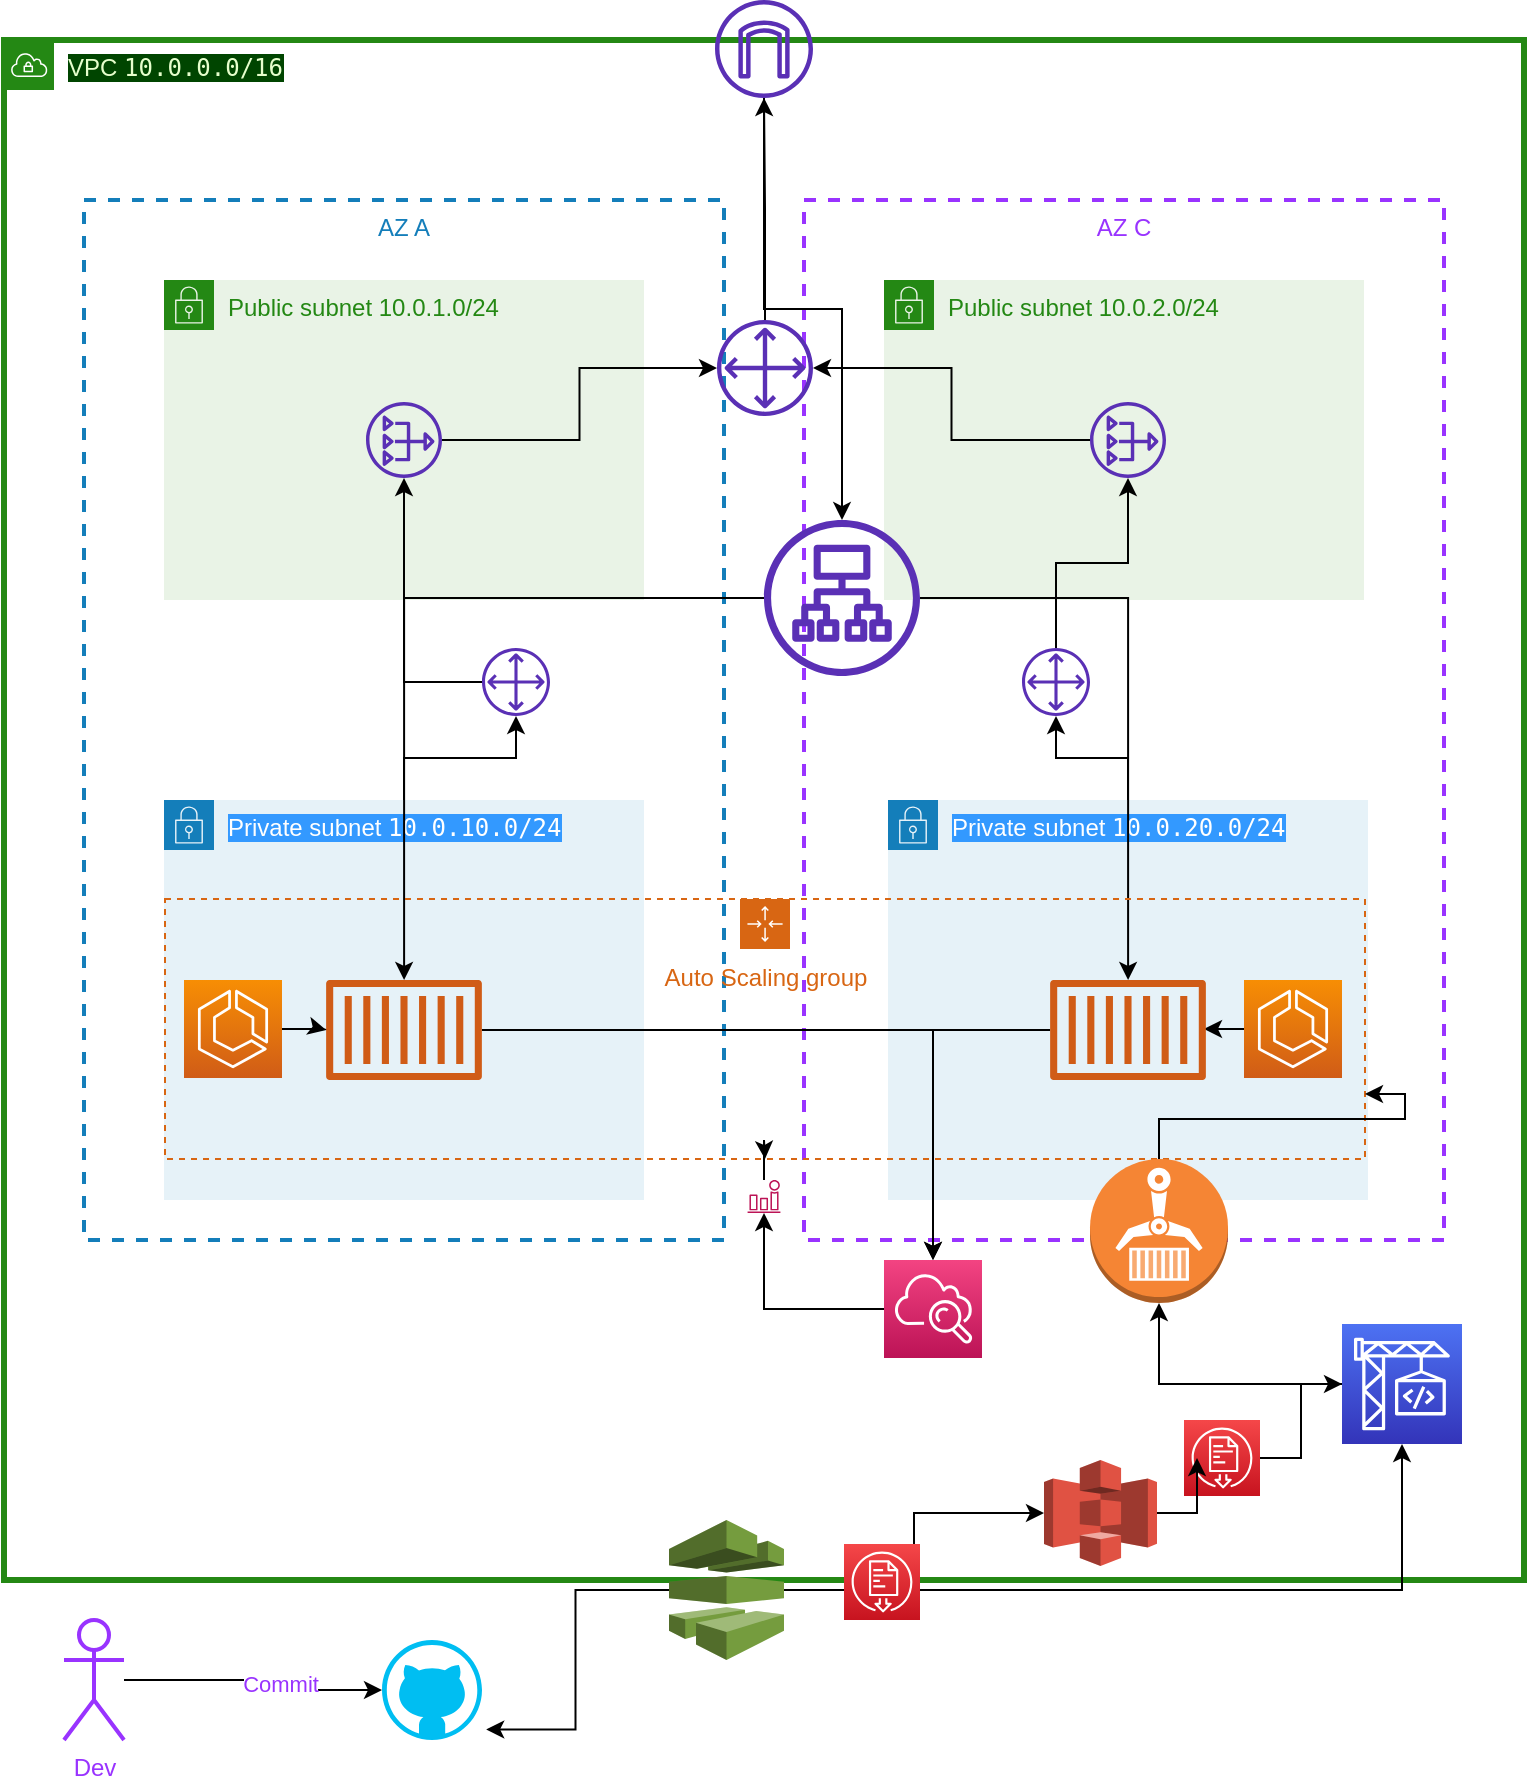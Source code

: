 <mxfile version="13.0.9"><diagram id="APu2N8YdiGk6-rfPJTjS" name="Page-1"><mxGraphModel dx="1673" dy="980" grid="1" gridSize="10" guides="1" tooltips="1" connect="1" arrows="1" fold="1" page="1" pageScale="1" pageWidth="850" pageHeight="1100" math="0" shadow="0"><root><mxCell id="0"/><mxCell id="1" parent="0"/><mxCell id="Nb-Nnqvwn0SB-KGGV7JF-2" value="&lt;font color=&quot;#e6ffcc&quot; style=&quot;background-color: rgb(0 , 69 , 0)&quot;&gt;VPC&amp;nbsp;&lt;span style=&quot;font-family: &amp;#34;dejavu sans mono&amp;#34; ; font-size: 9pt&quot;&gt;10.0.0.0/16&lt;/span&gt;&lt;/font&gt;" style="points=[[0,0],[0.25,0],[0.5,0],[0.75,0],[1,0],[1,0.25],[1,0.5],[1,0.75],[1,1],[0.75,1],[0.5,1],[0.25,1],[0,1],[0,0.75],[0,0.5],[0,0.25]];outlineConnect=0;gradientColor=none;html=1;whiteSpace=wrap;fontSize=12;fontStyle=0;shape=mxgraph.aws4.group;grIcon=mxgraph.aws4.group_vpc;strokeColor=#248814;fillColor=none;verticalAlign=top;align=left;spacingLeft=30;fontColor=#AAB7B8;dashed=0;strokeWidth=3;" vertex="1" parent="1"><mxGeometry x="40" y="40" width="760" height="770" as="geometry"/></mxCell><mxCell id="Nb-Nnqvwn0SB-KGGV7JF-3" value="AZ A" style="fillColor=none;strokeColor=#147EBA;dashed=1;verticalAlign=top;fontStyle=0;fontColor=#147EBA;strokeWidth=2;perimeterSpacing=1;" vertex="1" parent="1"><mxGeometry x="80" y="120" width="320" height="520" as="geometry"/></mxCell><mxCell id="Nb-Nnqvwn0SB-KGGV7JF-9" value="AZ C" style="fillColor=none;strokeColor=#9933FF;dashed=1;verticalAlign=top;fontStyle=0;fontColor=#9933FF;strokeWidth=2;perimeterSpacing=1;" vertex="1" parent="1"><mxGeometry x="440" y="120" width="320" height="520" as="geometry"/></mxCell><mxCell id="Nb-Nnqvwn0SB-KGGV7JF-39" style="edgeStyle=orthogonalEdgeStyle;rounded=0;orthogonalLoop=1;jettySize=auto;html=1;fontColor=#9933FF;" edge="1" parent="1" source="Nb-Nnqvwn0SB-KGGV7JF-10" target="Nb-Nnqvwn0SB-KGGV7JF-22"><mxGeometry relative="1" as="geometry"/></mxCell><mxCell id="Nb-Nnqvwn0SB-KGGV7JF-10" value="&lt;font style=&quot;background-color: rgb(51 , 153 , 255)&quot; color=&quot;#ffffff&quot;&gt;Private subnet&amp;nbsp;&lt;span style=&quot;font-family: &amp;#34;dejavu sans mono&amp;#34; ; font-size: 9pt&quot;&gt;10.0.10.0/24&lt;/span&gt;&lt;/font&gt;" style="points=[[0,0],[0.25,0],[0.5,0],[0.75,0],[1,0],[1,0.25],[1,0.5],[1,0.75],[1,1],[0.75,1],[0.5,1],[0.25,1],[0,1],[0,0.75],[0,0.5],[0,0.25]];outlineConnect=0;gradientColor=none;html=1;whiteSpace=wrap;fontSize=12;fontStyle=0;shape=mxgraph.aws4.group;grIcon=mxgraph.aws4.group_security_group;grStroke=0;strokeColor=#147EBA;fillColor=#E6F2F8;verticalAlign=top;align=left;spacingLeft=30;fontColor=#147EBA;dashed=0;" vertex="1" parent="1"><mxGeometry x="120" y="420" width="240" height="200" as="geometry"/></mxCell><mxCell id="Nb-Nnqvwn0SB-KGGV7JF-40" style="edgeStyle=orthogonalEdgeStyle;rounded=0;orthogonalLoop=1;jettySize=auto;html=1;fontColor=#9933FF;" edge="1" parent="1" source="Nb-Nnqvwn0SB-KGGV7JF-11" target="Nb-Nnqvwn0SB-KGGV7JF-23"><mxGeometry relative="1" as="geometry"/></mxCell><mxCell id="Nb-Nnqvwn0SB-KGGV7JF-11" value="&lt;font style=&quot;background-color: rgb(51 , 153 , 255)&quot; color=&quot;#ffffff&quot;&gt;Private subnet&amp;nbsp;&lt;span style=&quot;font-family: &amp;#34;dejavu sans mono&amp;#34; ; font-size: 9pt&quot;&gt;10.0.20.0/24&lt;/span&gt;&lt;/font&gt;" style="points=[[0,0],[0.25,0],[0.5,0],[0.75,0],[1,0],[1,0.25],[1,0.5],[1,0.75],[1,1],[0.75,1],[0.5,1],[0.25,1],[0,1],[0,0.75],[0,0.5],[0,0.25]];outlineConnect=0;gradientColor=none;html=1;whiteSpace=wrap;fontSize=12;fontStyle=0;shape=mxgraph.aws4.group;grIcon=mxgraph.aws4.group_security_group;grStroke=0;strokeColor=#147EBA;fillColor=#E6F2F8;verticalAlign=top;align=left;spacingLeft=30;fontColor=#147EBA;dashed=0;" vertex="1" parent="1"><mxGeometry x="482" y="420" width="240" height="200" as="geometry"/></mxCell><mxCell id="Nb-Nnqvwn0SB-KGGV7JF-13" value="Public subnet 10.0.1.0/24" style="points=[[0,0],[0.25,0],[0.5,0],[0.75,0],[1,0],[1,0.25],[1,0.5],[1,0.75],[1,1],[0.75,1],[0.5,1],[0.25,1],[0,1],[0,0.75],[0,0.5],[0,0.25]];outlineConnect=0;gradientColor=none;html=1;whiteSpace=wrap;fontSize=12;fontStyle=0;shape=mxgraph.aws4.group;grIcon=mxgraph.aws4.group_security_group;grStroke=0;strokeColor=#248814;fillColor=#E9F3E6;verticalAlign=top;align=left;spacingLeft=30;fontColor=#248814;dashed=0;" vertex="1" parent="1"><mxGeometry x="120" y="160" width="240" height="160" as="geometry"/></mxCell><mxCell id="Nb-Nnqvwn0SB-KGGV7JF-20" value="Public subnet 10.0.2.0/24" style="points=[[0,0],[0.25,0],[0.5,0],[0.75,0],[1,0],[1,0.25],[1,0.5],[1,0.75],[1,1],[0.75,1],[0.5,1],[0.25,1],[0,1],[0,0.75],[0,0.5],[0,0.25]];outlineConnect=0;gradientColor=none;html=1;whiteSpace=wrap;fontSize=12;fontStyle=0;shape=mxgraph.aws4.group;grIcon=mxgraph.aws4.group_security_group;grStroke=0;strokeColor=#248814;fillColor=#E9F3E6;verticalAlign=top;align=left;spacingLeft=30;fontColor=#248814;dashed=0;" vertex="1" parent="1"><mxGeometry x="480" y="160" width="240" height="160" as="geometry"/></mxCell><mxCell id="Nb-Nnqvwn0SB-KGGV7JF-30" style="edgeStyle=orthogonalEdgeStyle;rounded=0;orthogonalLoop=1;jettySize=auto;html=1;fontColor=#9933FF;" edge="1" parent="1" source="Nb-Nnqvwn0SB-KGGV7JF-21" target="Nb-Nnqvwn0SB-KGGV7JF-24"><mxGeometry relative="1" as="geometry"/></mxCell><mxCell id="Nb-Nnqvwn0SB-KGGV7JF-21" value="" style="outlineConnect=0;fontColor=#232F3E;gradientColor=none;fillColor=#5A30B5;strokeColor=none;dashed=0;verticalLabelPosition=bottom;verticalAlign=top;align=center;html=1;fontSize=12;fontStyle=0;aspect=fixed;pointerEvents=1;shape=mxgraph.aws4.customer_gateway;" vertex="1" parent="1"><mxGeometry x="396.5" y="180" width="48" height="48" as="geometry"/></mxCell><mxCell id="Nb-Nnqvwn0SB-KGGV7JF-33" style="edgeStyle=orthogonalEdgeStyle;rounded=0;orthogonalLoop=1;jettySize=auto;html=1;fontColor=#9933FF;" edge="1" parent="1" source="Nb-Nnqvwn0SB-KGGV7JF-22" target="Nb-Nnqvwn0SB-KGGV7JF-31"><mxGeometry relative="1" as="geometry"/></mxCell><mxCell id="Nb-Nnqvwn0SB-KGGV7JF-22" value="" style="outlineConnect=0;fontColor=#232F3E;gradientColor=none;fillColor=#5A30B5;strokeColor=none;dashed=0;verticalLabelPosition=bottom;verticalAlign=top;align=center;html=1;fontSize=12;fontStyle=0;aspect=fixed;pointerEvents=1;shape=mxgraph.aws4.customer_gateway;" vertex="1" parent="1"><mxGeometry x="279" y="344" width="34" height="34" as="geometry"/></mxCell><mxCell id="Nb-Nnqvwn0SB-KGGV7JF-37" style="edgeStyle=orthogonalEdgeStyle;rounded=0;orthogonalLoop=1;jettySize=auto;html=1;fontColor=#9933FF;" edge="1" parent="1" source="Nb-Nnqvwn0SB-KGGV7JF-23" target="Nb-Nnqvwn0SB-KGGV7JF-36"><mxGeometry relative="1" as="geometry"/></mxCell><mxCell id="Nb-Nnqvwn0SB-KGGV7JF-23" value="" style="outlineConnect=0;fontColor=#232F3E;gradientColor=none;fillColor=#5A30B5;strokeColor=none;dashed=0;verticalLabelPosition=bottom;verticalAlign=top;align=center;html=1;fontSize=12;fontStyle=0;aspect=fixed;pointerEvents=1;shape=mxgraph.aws4.customer_gateway;" vertex="1" parent="1"><mxGeometry x="549" y="344" width="34" height="34" as="geometry"/></mxCell><mxCell id="Nb-Nnqvwn0SB-KGGV7JF-44" style="edgeStyle=orthogonalEdgeStyle;rounded=0;orthogonalLoop=1;jettySize=auto;html=1;fontColor=#9933FF;" edge="1" parent="1" source="Nb-Nnqvwn0SB-KGGV7JF-24" target="Nb-Nnqvwn0SB-KGGV7JF-43"><mxGeometry relative="1" as="geometry"/></mxCell><mxCell id="Nb-Nnqvwn0SB-KGGV7JF-24" value="" style="outlineConnect=0;fontColor=#232F3E;gradientColor=none;fillColor=#5A30B5;strokeColor=none;dashed=0;verticalLabelPosition=bottom;verticalAlign=top;align=center;html=1;fontSize=12;fontStyle=0;aspect=fixed;pointerEvents=1;shape=mxgraph.aws4.internet_gateway;" vertex="1" parent="1"><mxGeometry x="395.5" y="20" width="49" height="49" as="geometry"/></mxCell><mxCell id="Nb-Nnqvwn0SB-KGGV7JF-42" style="edgeStyle=orthogonalEdgeStyle;rounded=0;orthogonalLoop=1;jettySize=auto;html=1;fontColor=#9933FF;" edge="1" parent="1" source="Nb-Nnqvwn0SB-KGGV7JF-31" target="Nb-Nnqvwn0SB-KGGV7JF-21"><mxGeometry relative="1" as="geometry"/></mxCell><mxCell id="Nb-Nnqvwn0SB-KGGV7JF-31" value="" style="outlineConnect=0;fontColor=#232F3E;gradientColor=none;fillColor=#5A30B5;strokeColor=none;dashed=0;verticalLabelPosition=bottom;verticalAlign=top;align=center;html=1;fontSize=12;fontStyle=0;aspect=fixed;pointerEvents=1;shape=mxgraph.aws4.nat_gateway;" vertex="1" parent="1"><mxGeometry x="221" y="221" width="38" height="38" as="geometry"/></mxCell><mxCell id="Nb-Nnqvwn0SB-KGGV7JF-41" style="edgeStyle=orthogonalEdgeStyle;rounded=0;orthogonalLoop=1;jettySize=auto;html=1;fontColor=#9933FF;" edge="1" parent="1" source="Nb-Nnqvwn0SB-KGGV7JF-36" target="Nb-Nnqvwn0SB-KGGV7JF-21"><mxGeometry relative="1" as="geometry"/></mxCell><mxCell id="Nb-Nnqvwn0SB-KGGV7JF-36" value="" style="outlineConnect=0;fontColor=#232F3E;gradientColor=none;fillColor=#5A30B5;strokeColor=none;dashed=0;verticalLabelPosition=bottom;verticalAlign=top;align=center;html=1;fontSize=12;fontStyle=0;aspect=fixed;pointerEvents=1;shape=mxgraph.aws4.nat_gateway;" vertex="1" parent="1"><mxGeometry x="583" y="221" width="38" height="38" as="geometry"/></mxCell><mxCell id="Nb-Nnqvwn0SB-KGGV7JF-57" style="edgeStyle=orthogonalEdgeStyle;rounded=0;orthogonalLoop=1;jettySize=auto;html=1;fontColor=#9933FF;" edge="1" parent="1" source="Nb-Nnqvwn0SB-KGGV7JF-43" target="Nb-Nnqvwn0SB-KGGV7JF-54"><mxGeometry relative="1" as="geometry"/></mxCell><mxCell id="Nb-Nnqvwn0SB-KGGV7JF-58" style="edgeStyle=orthogonalEdgeStyle;rounded=0;orthogonalLoop=1;jettySize=auto;html=1;fontColor=#9933FF;" edge="1" parent="1" source="Nb-Nnqvwn0SB-KGGV7JF-43" target="Nb-Nnqvwn0SB-KGGV7JF-52"><mxGeometry relative="1" as="geometry"/></mxCell><mxCell id="Nb-Nnqvwn0SB-KGGV7JF-43" value="" style="outlineConnect=0;fontColor=#232F3E;gradientColor=none;fillColor=#5A30B5;strokeColor=none;dashed=0;verticalLabelPosition=bottom;verticalAlign=top;align=center;html=1;fontSize=12;fontStyle=0;aspect=fixed;pointerEvents=1;shape=mxgraph.aws4.application_load_balancer;" vertex="1" parent="1"><mxGeometry x="420" y="280" width="78" height="78" as="geometry"/></mxCell><mxCell id="Nb-Nnqvwn0SB-KGGV7JF-53" style="edgeStyle=orthogonalEdgeStyle;rounded=0;orthogonalLoop=1;jettySize=auto;html=1;fontColor=#9933FF;" edge="1" parent="1" source="Nb-Nnqvwn0SB-KGGV7JF-48" target="Nb-Nnqvwn0SB-KGGV7JF-52"><mxGeometry relative="1" as="geometry"/></mxCell><mxCell id="Nb-Nnqvwn0SB-KGGV7JF-55" style="edgeStyle=orthogonalEdgeStyle;rounded=0;orthogonalLoop=1;jettySize=auto;html=1;fontColor=#9933FF;" edge="1" parent="1" source="Nb-Nnqvwn0SB-KGGV7JF-49" target="Nb-Nnqvwn0SB-KGGV7JF-54"><mxGeometry relative="1" as="geometry"/></mxCell><mxCell id="Nb-Nnqvwn0SB-KGGV7JF-60" value="Auto Scaling group" style="points=[[0,0],[0.25,0],[0.5,0],[0.75,0],[1,0],[1,0.25],[1,0.5],[1,0.75],[1,1],[0.75,1],[0.5,1],[0.25,1],[0,1],[0,0.75],[0,0.5],[0,0.25]];outlineConnect=0;gradientColor=none;html=1;whiteSpace=wrap;fontSize=12;fontStyle=0;shape=mxgraph.aws4.groupCenter;grIcon=mxgraph.aws4.group_auto_scaling_group;grStroke=1;strokeColor=#D86613;fillColor=none;verticalAlign=top;align=center;fontColor=#D86613;dashed=1;spacingTop=25;" vertex="1" parent="1"><mxGeometry x="120.5" y="469.5" width="600" height="130" as="geometry"/></mxCell><mxCell id="Nb-Nnqvwn0SB-KGGV7JF-71" style="edgeStyle=orthogonalEdgeStyle;rounded=0;orthogonalLoop=1;jettySize=auto;html=1;fontColor=#9933FF;" edge="1" parent="1" source="Nb-Nnqvwn0SB-KGGV7JF-54" target="Nb-Nnqvwn0SB-KGGV7JF-67"><mxGeometry relative="1" as="geometry"/></mxCell><mxCell id="Nb-Nnqvwn0SB-KGGV7JF-54" value="" style="outlineConnect=0;fontColor=#232F3E;gradientColor=none;fillColor=#D05C17;strokeColor=none;dashed=0;verticalLabelPosition=bottom;verticalAlign=top;align=center;html=1;fontSize=12;fontStyle=0;aspect=fixed;pointerEvents=1;shape=mxgraph.aws4.container_1;" vertex="1" parent="1"><mxGeometry x="563" y="510" width="78" height="50" as="geometry"/></mxCell><mxCell id="Nb-Nnqvwn0SB-KGGV7JF-49" value="" style="outlineConnect=0;fontColor=#232F3E;gradientColor=#F78E04;gradientDirection=north;fillColor=#D05C17;strokeColor=#ffffff;dashed=0;verticalLabelPosition=bottom;verticalAlign=top;align=center;html=1;fontSize=12;fontStyle=0;aspect=fixed;shape=mxgraph.aws4.resourceIcon;resIcon=mxgraph.aws4.ecs;" vertex="1" parent="1"><mxGeometry x="660" y="510" width="49" height="49" as="geometry"/></mxCell><mxCell id="Nb-Nnqvwn0SB-KGGV7JF-65" style="edgeStyle=orthogonalEdgeStyle;rounded=0;orthogonalLoop=1;jettySize=auto;html=1;entryX=0.5;entryY=1;entryDx=0;entryDy=0;fontColor=#9933FF;" edge="1" parent="1" source="Nb-Nnqvwn0SB-KGGV7JF-64" target="Nb-Nnqvwn0SB-KGGV7JF-60"><mxGeometry relative="1" as="geometry"/></mxCell><mxCell id="Nb-Nnqvwn0SB-KGGV7JF-64" value="" style="outlineConnect=0;fontColor=#232F3E;gradientColor=none;fillColor=#BC1356;strokeColor=none;dashed=0;verticalLabelPosition=bottom;verticalAlign=top;align=center;html=1;fontSize=12;fontStyle=0;aspect=fixed;pointerEvents=1;shape=mxgraph.aws4.alarm;" vertex="1" parent="1"><mxGeometry x="411.75" y="610" width="16.5" height="16.5" as="geometry"/></mxCell><mxCell id="Nb-Nnqvwn0SB-KGGV7JF-69" style="edgeStyle=orthogonalEdgeStyle;rounded=0;orthogonalLoop=1;jettySize=auto;html=1;fontColor=#9933FF;" edge="1" parent="1" source="Nb-Nnqvwn0SB-KGGV7JF-67" target="Nb-Nnqvwn0SB-KGGV7JF-64"><mxGeometry relative="1" as="geometry"/></mxCell><mxCell id="Nb-Nnqvwn0SB-KGGV7JF-67" value="" style="outlineConnect=0;fontColor=#232F3E;gradientColor=#F34482;gradientDirection=north;fillColor=#BC1356;strokeColor=#ffffff;dashed=0;verticalLabelPosition=bottom;verticalAlign=top;align=center;html=1;fontSize=12;fontStyle=0;aspect=fixed;shape=mxgraph.aws4.resourceIcon;resIcon=mxgraph.aws4.cloudwatch;" vertex="1" parent="1"><mxGeometry x="480" y="650" width="49" height="49" as="geometry"/></mxCell><mxCell id="Nb-Nnqvwn0SB-KGGV7JF-72" style="edgeStyle=orthogonalEdgeStyle;rounded=0;orthogonalLoop=1;jettySize=auto;html=1;fontColor=#9933FF;" edge="1" parent="1" source="Nb-Nnqvwn0SB-KGGV7JF-52" target="Nb-Nnqvwn0SB-KGGV7JF-67"><mxGeometry relative="1" as="geometry"/></mxCell><mxCell id="Nb-Nnqvwn0SB-KGGV7JF-52" value="" style="outlineConnect=0;fontColor=#232F3E;gradientColor=none;fillColor=#D05C17;strokeColor=none;dashed=0;verticalLabelPosition=bottom;verticalAlign=top;align=center;html=1;fontSize=12;fontStyle=0;aspect=fixed;pointerEvents=1;shape=mxgraph.aws4.container_1;" vertex="1" parent="1"><mxGeometry x="201" y="510" width="78" height="50" as="geometry"/></mxCell><mxCell id="Nb-Nnqvwn0SB-KGGV7JF-48" value="" style="outlineConnect=0;fontColor=#232F3E;gradientColor=#F78E04;gradientDirection=north;fillColor=#D05C17;strokeColor=#ffffff;dashed=0;verticalLabelPosition=bottom;verticalAlign=top;align=center;html=1;fontSize=12;fontStyle=0;aspect=fixed;shape=mxgraph.aws4.resourceIcon;resIcon=mxgraph.aws4.ecs;" vertex="1" parent="1"><mxGeometry x="130" y="510" width="49" height="49" as="geometry"/></mxCell><mxCell id="Nb-Nnqvwn0SB-KGGV7JF-77" style="edgeStyle=orthogonalEdgeStyle;rounded=0;orthogonalLoop=1;jettySize=auto;html=1;entryX=0;entryY=0.5;entryDx=0;entryDy=0;entryPerimeter=0;fontColor=#9933FF;" edge="1" parent="1" source="Nb-Nnqvwn0SB-KGGV7JF-75" target="Nb-Nnqvwn0SB-KGGV7JF-76"><mxGeometry relative="1" as="geometry"/></mxCell><mxCell id="Nb-Nnqvwn0SB-KGGV7JF-78" value="Commit&lt;br&gt;" style="edgeLabel;html=1;align=center;verticalAlign=middle;resizable=0;points=[];fontColor=#9933FF;" vertex="1" connectable="0" parent="Nb-Nnqvwn0SB-KGGV7JF-77"><mxGeometry x="0.233" y="3" relative="1" as="geometry"><mxPoint as="offset"/></mxGeometry></mxCell><mxCell id="Nb-Nnqvwn0SB-KGGV7JF-75" value="Dev" style="shape=umlActor;verticalLabelPosition=bottom;labelBackgroundColor=#ffffff;verticalAlign=top;html=1;strokeColor=#9933FF;strokeWidth=2;fontColor=#9933FF;" vertex="1" parent="1"><mxGeometry x="70" y="830" width="30" height="60" as="geometry"/></mxCell><mxCell id="Nb-Nnqvwn0SB-KGGV7JF-76" value="" style="verticalLabelPosition=bottom;html=1;verticalAlign=top;align=center;strokeColor=none;fillColor=#00BEF2;shape=mxgraph.azure.github_code;pointerEvents=1;fontColor=#9933FF;" vertex="1" parent="1"><mxGeometry x="229" y="840" width="50" height="50" as="geometry"/></mxCell><mxCell id="Nb-Nnqvwn0SB-KGGV7JF-87" style="edgeStyle=orthogonalEdgeStyle;rounded=0;orthogonalLoop=1;jettySize=auto;html=1;entryX=1.042;entryY=0.894;entryDx=0;entryDy=0;entryPerimeter=0;fontColor=#9933FF;" edge="1" parent="1" source="Nb-Nnqvwn0SB-KGGV7JF-86" target="Nb-Nnqvwn0SB-KGGV7JF-76"><mxGeometry relative="1" as="geometry"/></mxCell><mxCell id="Nb-Nnqvwn0SB-KGGV7JF-92" style="edgeStyle=orthogonalEdgeStyle;rounded=0;orthogonalLoop=1;jettySize=auto;html=1;fontColor=#9933FF;" edge="1" parent="1" source="Nb-Nnqvwn0SB-KGGV7JF-86" target="Nb-Nnqvwn0SB-KGGV7JF-91"><mxGeometry relative="1" as="geometry"/></mxCell><mxCell id="Nb-Nnqvwn0SB-KGGV7JF-98" style="edgeStyle=orthogonalEdgeStyle;rounded=0;orthogonalLoop=1;jettySize=auto;html=1;fontColor=#9933FF;" edge="1" parent="1" source="Nb-Nnqvwn0SB-KGGV7JF-86" target="Nb-Nnqvwn0SB-KGGV7JF-88"><mxGeometry relative="1" as="geometry"/></mxCell><mxCell id="Nb-Nnqvwn0SB-KGGV7JF-86" value="" style="outlineConnect=0;dashed=0;verticalLabelPosition=bottom;verticalAlign=top;align=center;html=1;shape=mxgraph.aws3.codepipeline;fillColor=#759C3E;gradientColor=none;strokeColor=#9933FF;strokeWidth=2;fontColor=#9933FF;" vertex="1" parent="1"><mxGeometry x="372.5" y="780" width="57.5" height="70" as="geometry"/></mxCell><mxCell id="Nb-Nnqvwn0SB-KGGV7JF-100" style="edgeStyle=orthogonalEdgeStyle;rounded=0;orthogonalLoop=1;jettySize=auto;html=1;fontColor=#9933FF;" edge="1" parent="1" source="Nb-Nnqvwn0SB-KGGV7JF-88" target="Nb-Nnqvwn0SB-KGGV7JF-99"><mxGeometry relative="1" as="geometry"/></mxCell><mxCell id="Nb-Nnqvwn0SB-KGGV7JF-88" value="" style="outlineConnect=0;fontColor=#232F3E;gradientColor=#4D72F3;gradientDirection=north;fillColor=#3334B9;strokeColor=#ffffff;dashed=0;verticalLabelPosition=bottom;verticalAlign=top;align=center;html=1;fontSize=12;fontStyle=0;aspect=fixed;shape=mxgraph.aws4.resourceIcon;resIcon=mxgraph.aws4.codebuild;" vertex="1" parent="1"><mxGeometry x="709" y="682" width="60" height="60" as="geometry"/></mxCell><mxCell id="Nb-Nnqvwn0SB-KGGV7JF-90" value="" style="outlineConnect=0;fontColor=#232F3E;gradientColor=#F54749;gradientDirection=north;fillColor=#C7131F;strokeColor=#ffffff;dashed=0;verticalLabelPosition=bottom;verticalAlign=top;align=center;html=1;fontSize=12;fontStyle=0;aspect=fixed;shape=mxgraph.aws4.resourceIcon;resIcon=mxgraph.aws4.artifact;" vertex="1" parent="1"><mxGeometry x="460" y="792" width="38" height="38" as="geometry"/></mxCell><mxCell id="Nb-Nnqvwn0SB-KGGV7JF-96" style="edgeStyle=orthogonalEdgeStyle;rounded=0;orthogonalLoop=1;jettySize=auto;html=1;fontColor=#9933FF;" edge="1" parent="1" source="Nb-Nnqvwn0SB-KGGV7JF-94" target="Nb-Nnqvwn0SB-KGGV7JF-88"><mxGeometry relative="1" as="geometry"/></mxCell><mxCell id="Nb-Nnqvwn0SB-KGGV7JF-91" value="" style="outlineConnect=0;dashed=0;verticalLabelPosition=bottom;verticalAlign=top;align=center;html=1;shape=mxgraph.aws3.s3;fillColor=#E05243;gradientColor=none;strokeColor=#9933FF;strokeWidth=2;fontColor=#9933FF;" vertex="1" parent="1"><mxGeometry x="560" y="750" width="56.5" height="53" as="geometry"/></mxCell><mxCell id="Nb-Nnqvwn0SB-KGGV7JF-94" value="" style="outlineConnect=0;fontColor=#232F3E;gradientColor=#F54749;gradientDirection=north;fillColor=#C7131F;strokeColor=#ffffff;dashed=0;verticalLabelPosition=bottom;verticalAlign=top;align=center;html=1;fontSize=12;fontStyle=0;aspect=fixed;shape=mxgraph.aws4.resourceIcon;resIcon=mxgraph.aws4.artifact;" vertex="1" parent="1"><mxGeometry x="630" y="730" width="38" height="38" as="geometry"/></mxCell><mxCell id="Nb-Nnqvwn0SB-KGGV7JF-97" style="edgeStyle=orthogonalEdgeStyle;rounded=0;orthogonalLoop=1;jettySize=auto;html=1;fontColor=#9933FF;" edge="1" parent="1" source="Nb-Nnqvwn0SB-KGGV7JF-91" target="Nb-Nnqvwn0SB-KGGV7JF-94"><mxGeometry relative="1" as="geometry"><mxPoint x="616.5" y="776.471" as="sourcePoint"/><mxPoint x="682" y="718.941" as="targetPoint"/></mxGeometry></mxCell><mxCell id="Nb-Nnqvwn0SB-KGGV7JF-101" style="edgeStyle=orthogonalEdgeStyle;rounded=0;orthogonalLoop=1;jettySize=auto;html=1;entryX=1;entryY=0.75;entryDx=0;entryDy=0;fontColor=#9933FF;" edge="1" parent="1" source="Nb-Nnqvwn0SB-KGGV7JF-99" target="Nb-Nnqvwn0SB-KGGV7JF-60"><mxGeometry relative="1" as="geometry"/></mxCell><mxCell id="Nb-Nnqvwn0SB-KGGV7JF-99" value="" style="outlineConnect=0;dashed=0;verticalLabelPosition=bottom;verticalAlign=top;align=center;html=1;shape=mxgraph.aws3.ecr;fillColor=#F58534;gradientColor=none;strokeColor=#9933FF;strokeWidth=2;fontColor=#9933FF;" vertex="1" parent="1"><mxGeometry x="583" y="599.5" width="69" height="72" as="geometry"/></mxCell></root></mxGraphModel></diagram></mxfile>